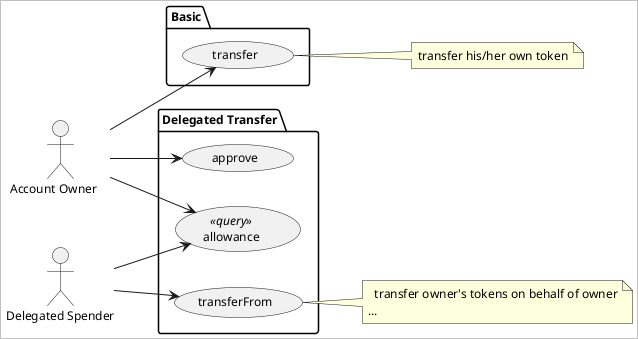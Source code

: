 @startuml

' Python 3 Collections
' https://github.com/python/cpython/blob/v3.8.5/Lib/_collections_abc.py

' https://plantuml.com/en/class-diagram
' https://plantuml-documentation.readthedocs.io/en/latest/formatting/all-skin-params.html
' https://plantuml-documentation.readthedocs.io/en/latest/formatting/all-skin-params.html#class

skinparam {
  'DefaultFontName Lucida Console
  DefaultFontName Consolas
  DefaultFontSize 12
  DiagramBorderColor silver
  DiagramBorderThickness 1
  MinClassWidth 100
  ClassFontStyle bold
}

left to right direction

actor "Account Owner" as owner
actor "Delegated Spender" as spender

package "Basic"{
  usecase transfer
}

note right of (transfer)
  transfer his/her own token
end note

package "Delegated Transfer"{
 usecase approve
 usecase allowance <<query>>
 usecase transferFrom
}

note right of (transferFrom)
  transfer owner's tokens on behalf of owner
...
end note

owner --> transfer

owner --> approve
owner --> allowance
spender --> allowance
spender --> transferFrom

@enduml